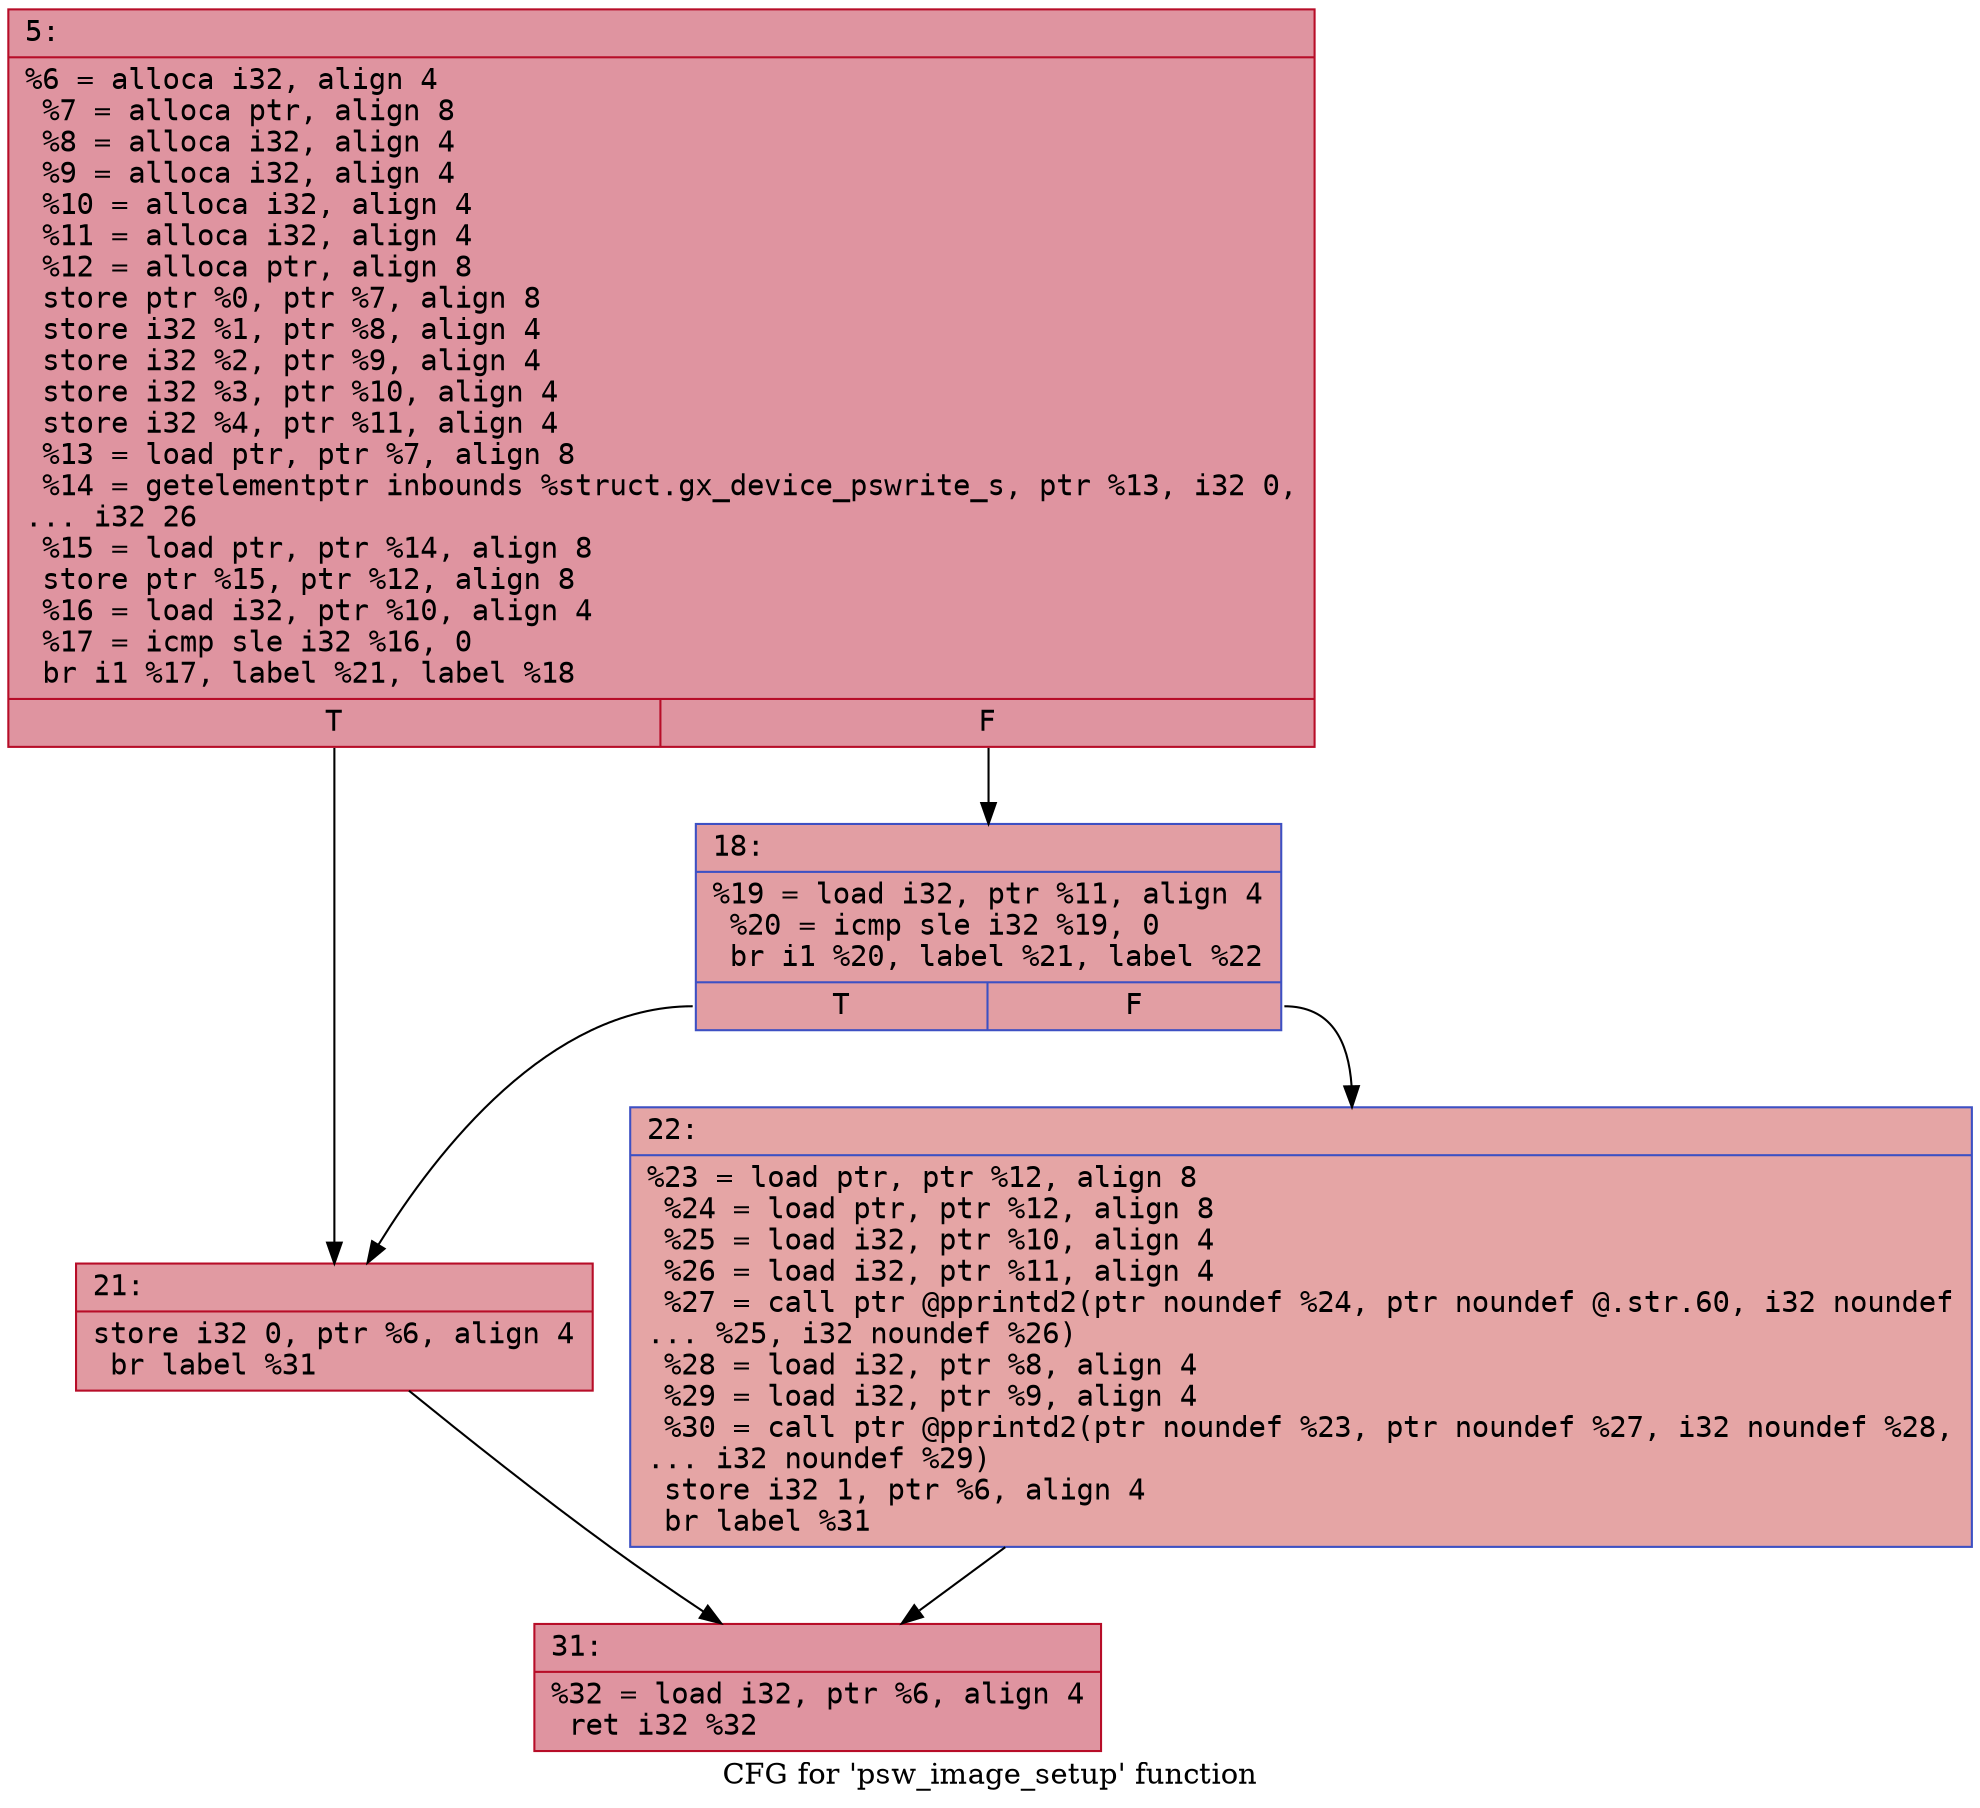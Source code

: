 digraph "CFG for 'psw_image_setup' function" {
	label="CFG for 'psw_image_setup' function";

	Node0x600002865ea0 [shape=record,color="#b70d28ff", style=filled, fillcolor="#b70d2870" fontname="Courier",label="{5:\l|  %6 = alloca i32, align 4\l  %7 = alloca ptr, align 8\l  %8 = alloca i32, align 4\l  %9 = alloca i32, align 4\l  %10 = alloca i32, align 4\l  %11 = alloca i32, align 4\l  %12 = alloca ptr, align 8\l  store ptr %0, ptr %7, align 8\l  store i32 %1, ptr %8, align 4\l  store i32 %2, ptr %9, align 4\l  store i32 %3, ptr %10, align 4\l  store i32 %4, ptr %11, align 4\l  %13 = load ptr, ptr %7, align 8\l  %14 = getelementptr inbounds %struct.gx_device_pswrite_s, ptr %13, i32 0,\l... i32 26\l  %15 = load ptr, ptr %14, align 8\l  store ptr %15, ptr %12, align 8\l  %16 = load i32, ptr %10, align 4\l  %17 = icmp sle i32 %16, 0\l  br i1 %17, label %21, label %18\l|{<s0>T|<s1>F}}"];
	Node0x600002865ea0:s0 -> Node0x600002865f40[tooltip="5 -> 21\nProbability 50.00%" ];
	Node0x600002865ea0:s1 -> Node0x600002865ef0[tooltip="5 -> 18\nProbability 50.00%" ];
	Node0x600002865ef0 [shape=record,color="#3d50c3ff", style=filled, fillcolor="#be242e70" fontname="Courier",label="{18:\l|  %19 = load i32, ptr %11, align 4\l  %20 = icmp sle i32 %19, 0\l  br i1 %20, label %21, label %22\l|{<s0>T|<s1>F}}"];
	Node0x600002865ef0:s0 -> Node0x600002865f40[tooltip="18 -> 21\nProbability 50.00%" ];
	Node0x600002865ef0:s1 -> Node0x600002865f90[tooltip="18 -> 22\nProbability 50.00%" ];
	Node0x600002865f40 [shape=record,color="#b70d28ff", style=filled, fillcolor="#bb1b2c70" fontname="Courier",label="{21:\l|  store i32 0, ptr %6, align 4\l  br label %31\l}"];
	Node0x600002865f40 -> Node0x600002865fe0[tooltip="21 -> 31\nProbability 100.00%" ];
	Node0x600002865f90 [shape=record,color="#3d50c3ff", style=filled, fillcolor="#c5333470" fontname="Courier",label="{22:\l|  %23 = load ptr, ptr %12, align 8\l  %24 = load ptr, ptr %12, align 8\l  %25 = load i32, ptr %10, align 4\l  %26 = load i32, ptr %11, align 4\l  %27 = call ptr @pprintd2(ptr noundef %24, ptr noundef @.str.60, i32 noundef\l... %25, i32 noundef %26)\l  %28 = load i32, ptr %8, align 4\l  %29 = load i32, ptr %9, align 4\l  %30 = call ptr @pprintd2(ptr noundef %23, ptr noundef %27, i32 noundef %28,\l... i32 noundef %29)\l  store i32 1, ptr %6, align 4\l  br label %31\l}"];
	Node0x600002865f90 -> Node0x600002865fe0[tooltip="22 -> 31\nProbability 100.00%" ];
	Node0x600002865fe0 [shape=record,color="#b70d28ff", style=filled, fillcolor="#b70d2870" fontname="Courier",label="{31:\l|  %32 = load i32, ptr %6, align 4\l  ret i32 %32\l}"];
}
